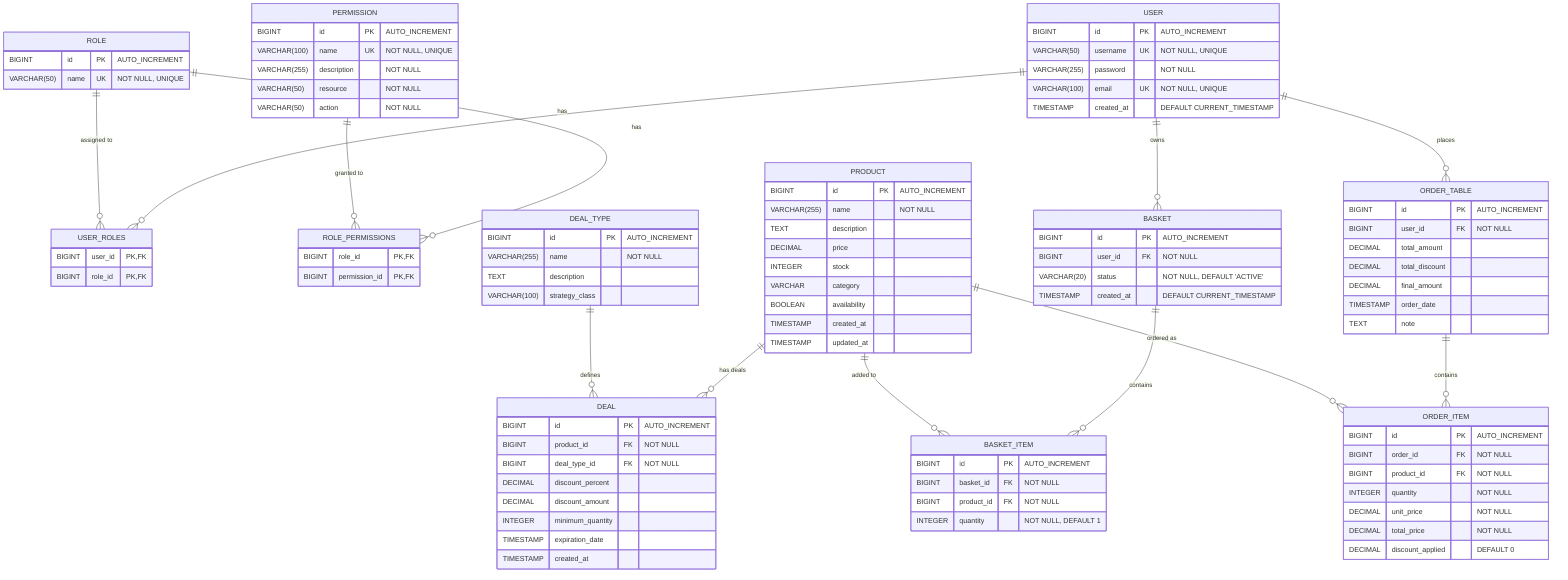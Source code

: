 erDiagram
    %% User Management
    USER {
        BIGINT id PK "AUTO_INCREMENT"
        VARCHAR(50) username UK "NOT NULL, UNIQUE"
        VARCHAR(255) password "NOT NULL"
        VARCHAR(100) email UK "NOT NULL, UNIQUE"
        TIMESTAMP created_at "DEFAULT CURRENT_TIMESTAMP"
    }

    ROLE {
        BIGINT id PK "AUTO_INCREMENT"
        VARCHAR(50) name UK "NOT NULL, UNIQUE"
    }

    PERMISSION {
        BIGINT id PK "AUTO_INCREMENT"
        VARCHAR(100) name UK "NOT NULL, UNIQUE"
        VARCHAR(255) description "NOT NULL"
        VARCHAR(50) resource "NOT NULL"
        VARCHAR(50) action "NOT NULL"
    }

    USER_ROLES {
        BIGINT user_id PK,FK
        BIGINT role_id PK,FK
    }

    ROLE_PERMISSIONS {
        BIGINT role_id PK,FK
        BIGINT permission_id PK,FK
    }

    %% Product Management
    PRODUCT {
        BIGINT id PK "AUTO_INCREMENT"
        VARCHAR(255) name "NOT NULL"
        TEXT description
        DECIMAL price
        INTEGER stock
        VARCHAR category
        BOOLEAN availability
        TIMESTAMP created_at
        TIMESTAMP updated_at
    }

    %% Deal Management
    DEAL_TYPE {
        BIGINT id PK "AUTO_INCREMENT"
        VARCHAR(255) name "NOT NULL"
        TEXT description
        VARCHAR(100) strategy_class
    }

    DEAL {
        BIGINT id PK "AUTO_INCREMENT"
        BIGINT product_id FK "NOT NULL"
        BIGINT deal_type_id FK "NOT NULL"
        DECIMAL discount_percent
        DECIMAL discount_amount
        INTEGER minimum_quantity
        TIMESTAMP expiration_date
        TIMESTAMP created_at
    }

    %% Shopping Basket
    BASKET {
        BIGINT id PK "AUTO_INCREMENT"
        BIGINT user_id FK "NOT NULL"
        VARCHAR(20) status "NOT NULL, DEFAULT 'ACTIVE'"
        TIMESTAMP created_at "DEFAULT CURRENT_TIMESTAMP"
    }

    BASKET_ITEM {
        BIGINT id PK "AUTO_INCREMENT"
        BIGINT basket_id FK "NOT NULL"
        BIGINT product_id FK "NOT NULL"
        INTEGER quantity "NOT NULL, DEFAULT 1"
    }

    %% Order Management
    ORDER_TABLE {
        BIGINT id PK "AUTO_INCREMENT"
        BIGINT user_id FK "NOT NULL"
        DECIMAL total_amount
        DECIMAL total_discount
        DECIMAL final_amount
        TIMESTAMP order_date
        TEXT note
    }

    ORDER_ITEM {
        BIGINT id PK "AUTO_INCREMENT"
        BIGINT order_id FK "NOT NULL"
        BIGINT product_id FK "NOT NULL"
        INTEGER quantity "NOT NULL"
        DECIMAL unit_price "NOT NULL"
        DECIMAL total_price "NOT NULL"
        DECIMAL discount_applied "DEFAULT 0"
    }

    %% Relationships
    USER ||--o{ USER_ROLES : "has"
    ROLE ||--o{ USER_ROLES : "assigned to"
    ROLE ||--o{ ROLE_PERMISSIONS : "has"
    PERMISSION ||--o{ ROLE_PERMISSIONS : "granted to"

    PRODUCT ||--o{ DEAL : "has deals"
    DEAL_TYPE ||--o{ DEAL : "defines"

    USER ||--o{ BASKET : "owns"
    BASKET ||--o{ BASKET_ITEM : "contains"
    PRODUCT ||--o{ BASKET_ITEM : "added to"

    USER ||--o{ ORDER_TABLE : "places"
    ORDER_TABLE ||--o{ ORDER_ITEM : "contains"
    PRODUCT ||--o{ ORDER_ITEM : "ordered as"